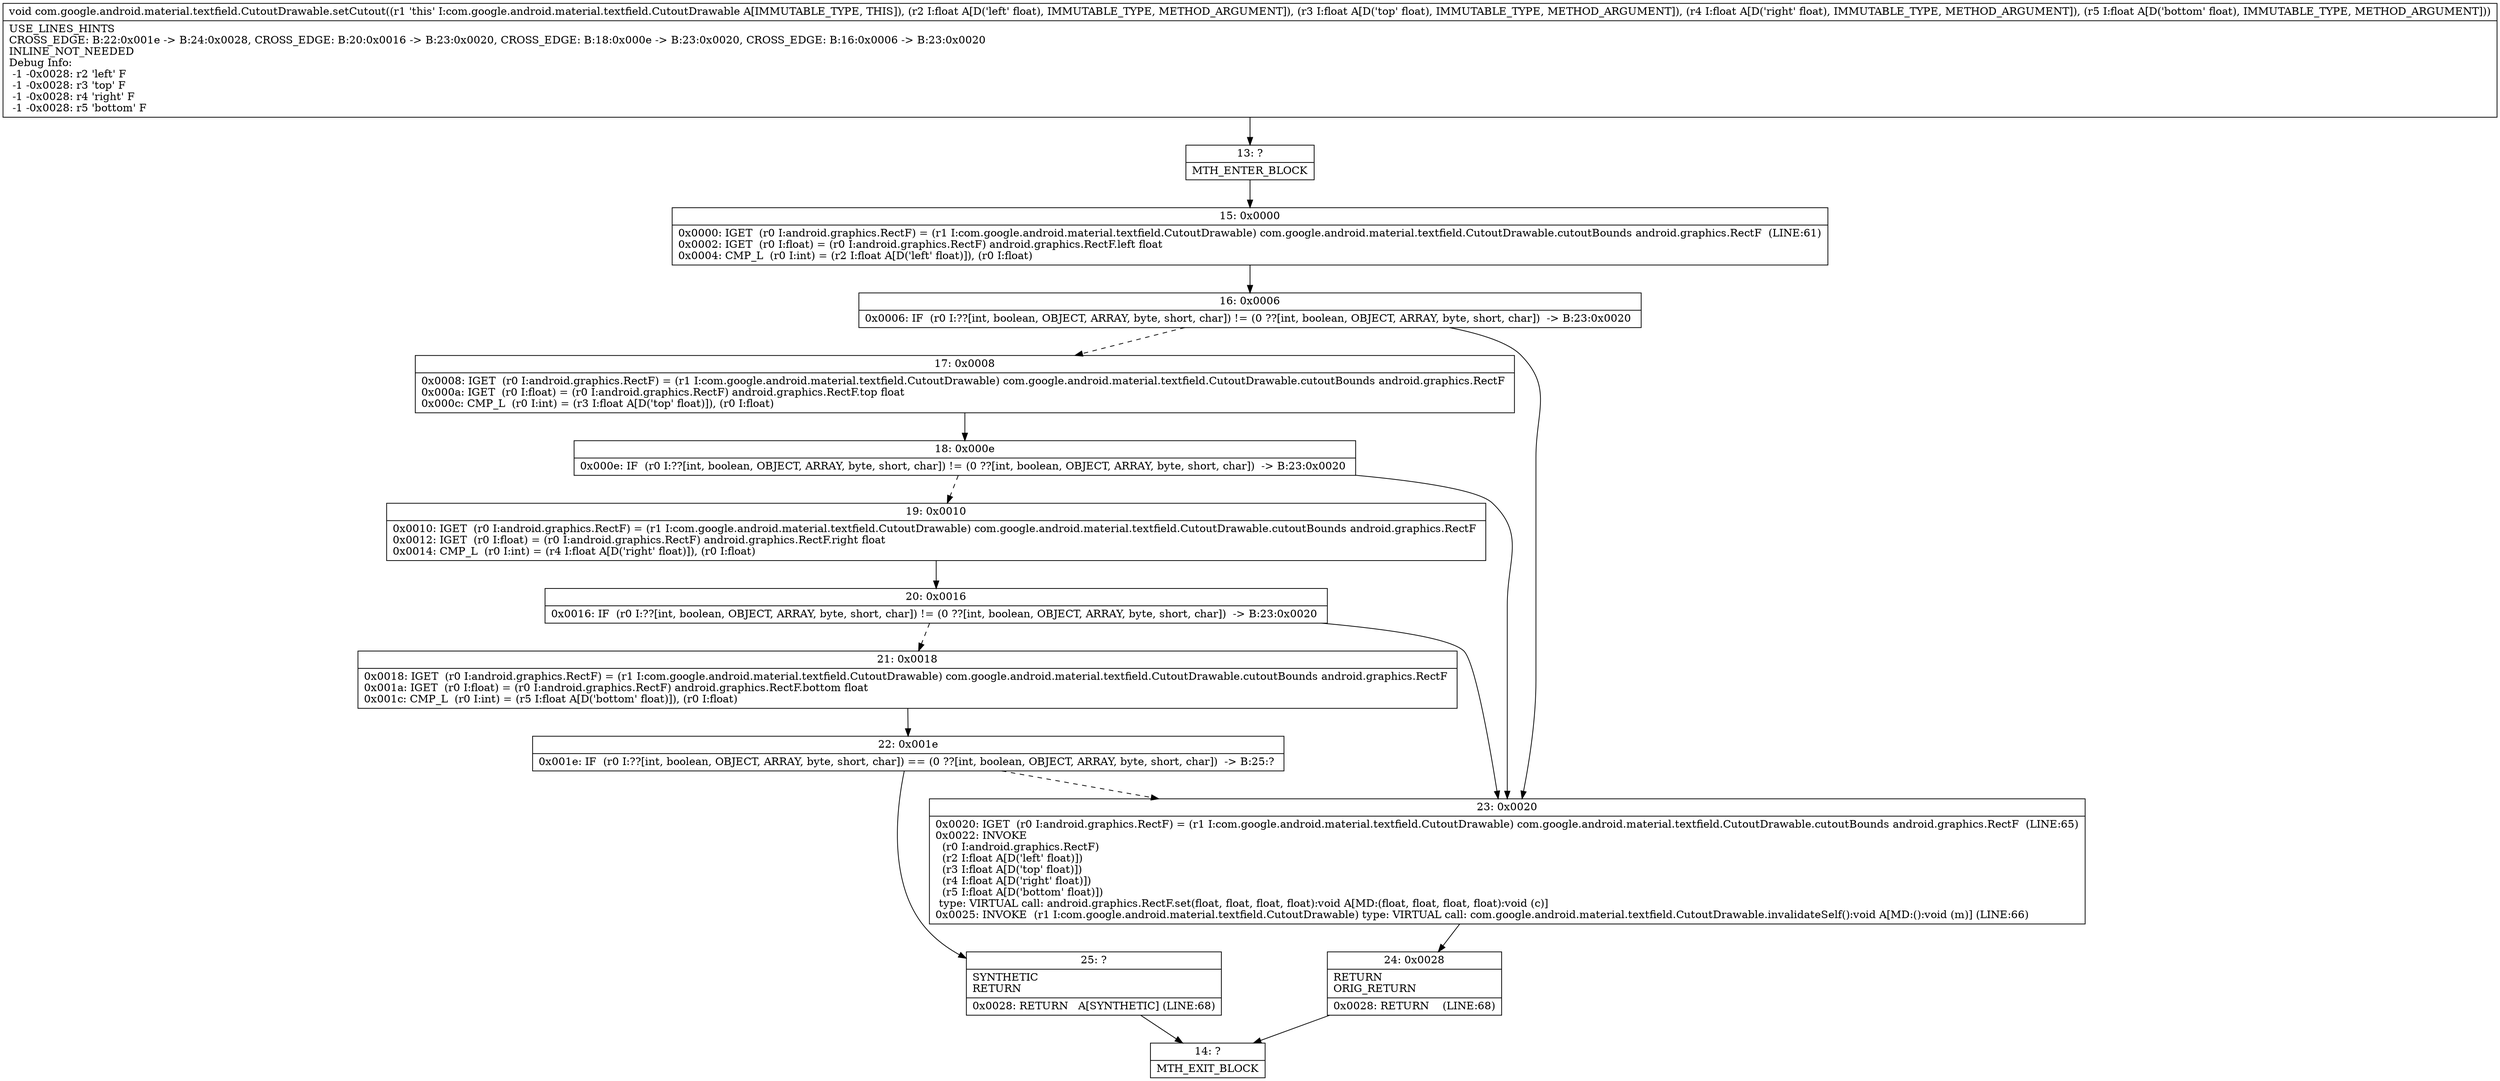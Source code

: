 digraph "CFG forcom.google.android.material.textfield.CutoutDrawable.setCutout(FFFF)V" {
Node_13 [shape=record,label="{13\:\ ?|MTH_ENTER_BLOCK\l}"];
Node_15 [shape=record,label="{15\:\ 0x0000|0x0000: IGET  (r0 I:android.graphics.RectF) = (r1 I:com.google.android.material.textfield.CutoutDrawable) com.google.android.material.textfield.CutoutDrawable.cutoutBounds android.graphics.RectF  (LINE:61)\l0x0002: IGET  (r0 I:float) = (r0 I:android.graphics.RectF) android.graphics.RectF.left float \l0x0004: CMP_L  (r0 I:int) = (r2 I:float A[D('left' float)]), (r0 I:float) \l}"];
Node_16 [shape=record,label="{16\:\ 0x0006|0x0006: IF  (r0 I:??[int, boolean, OBJECT, ARRAY, byte, short, char]) != (0 ??[int, boolean, OBJECT, ARRAY, byte, short, char])  \-\> B:23:0x0020 \l}"];
Node_17 [shape=record,label="{17\:\ 0x0008|0x0008: IGET  (r0 I:android.graphics.RectF) = (r1 I:com.google.android.material.textfield.CutoutDrawable) com.google.android.material.textfield.CutoutDrawable.cutoutBounds android.graphics.RectF \l0x000a: IGET  (r0 I:float) = (r0 I:android.graphics.RectF) android.graphics.RectF.top float \l0x000c: CMP_L  (r0 I:int) = (r3 I:float A[D('top' float)]), (r0 I:float) \l}"];
Node_18 [shape=record,label="{18\:\ 0x000e|0x000e: IF  (r0 I:??[int, boolean, OBJECT, ARRAY, byte, short, char]) != (0 ??[int, boolean, OBJECT, ARRAY, byte, short, char])  \-\> B:23:0x0020 \l}"];
Node_19 [shape=record,label="{19\:\ 0x0010|0x0010: IGET  (r0 I:android.graphics.RectF) = (r1 I:com.google.android.material.textfield.CutoutDrawable) com.google.android.material.textfield.CutoutDrawable.cutoutBounds android.graphics.RectF \l0x0012: IGET  (r0 I:float) = (r0 I:android.graphics.RectF) android.graphics.RectF.right float \l0x0014: CMP_L  (r0 I:int) = (r4 I:float A[D('right' float)]), (r0 I:float) \l}"];
Node_20 [shape=record,label="{20\:\ 0x0016|0x0016: IF  (r0 I:??[int, boolean, OBJECT, ARRAY, byte, short, char]) != (0 ??[int, boolean, OBJECT, ARRAY, byte, short, char])  \-\> B:23:0x0020 \l}"];
Node_21 [shape=record,label="{21\:\ 0x0018|0x0018: IGET  (r0 I:android.graphics.RectF) = (r1 I:com.google.android.material.textfield.CutoutDrawable) com.google.android.material.textfield.CutoutDrawable.cutoutBounds android.graphics.RectF \l0x001a: IGET  (r0 I:float) = (r0 I:android.graphics.RectF) android.graphics.RectF.bottom float \l0x001c: CMP_L  (r0 I:int) = (r5 I:float A[D('bottom' float)]), (r0 I:float) \l}"];
Node_22 [shape=record,label="{22\:\ 0x001e|0x001e: IF  (r0 I:??[int, boolean, OBJECT, ARRAY, byte, short, char]) == (0 ??[int, boolean, OBJECT, ARRAY, byte, short, char])  \-\> B:25:? \l}"];
Node_25 [shape=record,label="{25\:\ ?|SYNTHETIC\lRETURN\l|0x0028: RETURN   A[SYNTHETIC] (LINE:68)\l}"];
Node_14 [shape=record,label="{14\:\ ?|MTH_EXIT_BLOCK\l}"];
Node_23 [shape=record,label="{23\:\ 0x0020|0x0020: IGET  (r0 I:android.graphics.RectF) = (r1 I:com.google.android.material.textfield.CutoutDrawable) com.google.android.material.textfield.CutoutDrawable.cutoutBounds android.graphics.RectF  (LINE:65)\l0x0022: INVOKE  \l  (r0 I:android.graphics.RectF)\l  (r2 I:float A[D('left' float)])\l  (r3 I:float A[D('top' float)])\l  (r4 I:float A[D('right' float)])\l  (r5 I:float A[D('bottom' float)])\l type: VIRTUAL call: android.graphics.RectF.set(float, float, float, float):void A[MD:(float, float, float, float):void (c)]\l0x0025: INVOKE  (r1 I:com.google.android.material.textfield.CutoutDrawable) type: VIRTUAL call: com.google.android.material.textfield.CutoutDrawable.invalidateSelf():void A[MD:():void (m)] (LINE:66)\l}"];
Node_24 [shape=record,label="{24\:\ 0x0028|RETURN\lORIG_RETURN\l|0x0028: RETURN    (LINE:68)\l}"];
MethodNode[shape=record,label="{void com.google.android.material.textfield.CutoutDrawable.setCutout((r1 'this' I:com.google.android.material.textfield.CutoutDrawable A[IMMUTABLE_TYPE, THIS]), (r2 I:float A[D('left' float), IMMUTABLE_TYPE, METHOD_ARGUMENT]), (r3 I:float A[D('top' float), IMMUTABLE_TYPE, METHOD_ARGUMENT]), (r4 I:float A[D('right' float), IMMUTABLE_TYPE, METHOD_ARGUMENT]), (r5 I:float A[D('bottom' float), IMMUTABLE_TYPE, METHOD_ARGUMENT]))  | USE_LINES_HINTS\lCROSS_EDGE: B:22:0x001e \-\> B:24:0x0028, CROSS_EDGE: B:20:0x0016 \-\> B:23:0x0020, CROSS_EDGE: B:18:0x000e \-\> B:23:0x0020, CROSS_EDGE: B:16:0x0006 \-\> B:23:0x0020\lINLINE_NOT_NEEDED\lDebug Info:\l  \-1 \-0x0028: r2 'left' F\l  \-1 \-0x0028: r3 'top' F\l  \-1 \-0x0028: r4 'right' F\l  \-1 \-0x0028: r5 'bottom' F\l}"];
MethodNode -> Node_13;Node_13 -> Node_15;
Node_15 -> Node_16;
Node_16 -> Node_17[style=dashed];
Node_16 -> Node_23;
Node_17 -> Node_18;
Node_18 -> Node_19[style=dashed];
Node_18 -> Node_23;
Node_19 -> Node_20;
Node_20 -> Node_21[style=dashed];
Node_20 -> Node_23;
Node_21 -> Node_22;
Node_22 -> Node_23[style=dashed];
Node_22 -> Node_25;
Node_25 -> Node_14;
Node_23 -> Node_24;
Node_24 -> Node_14;
}

